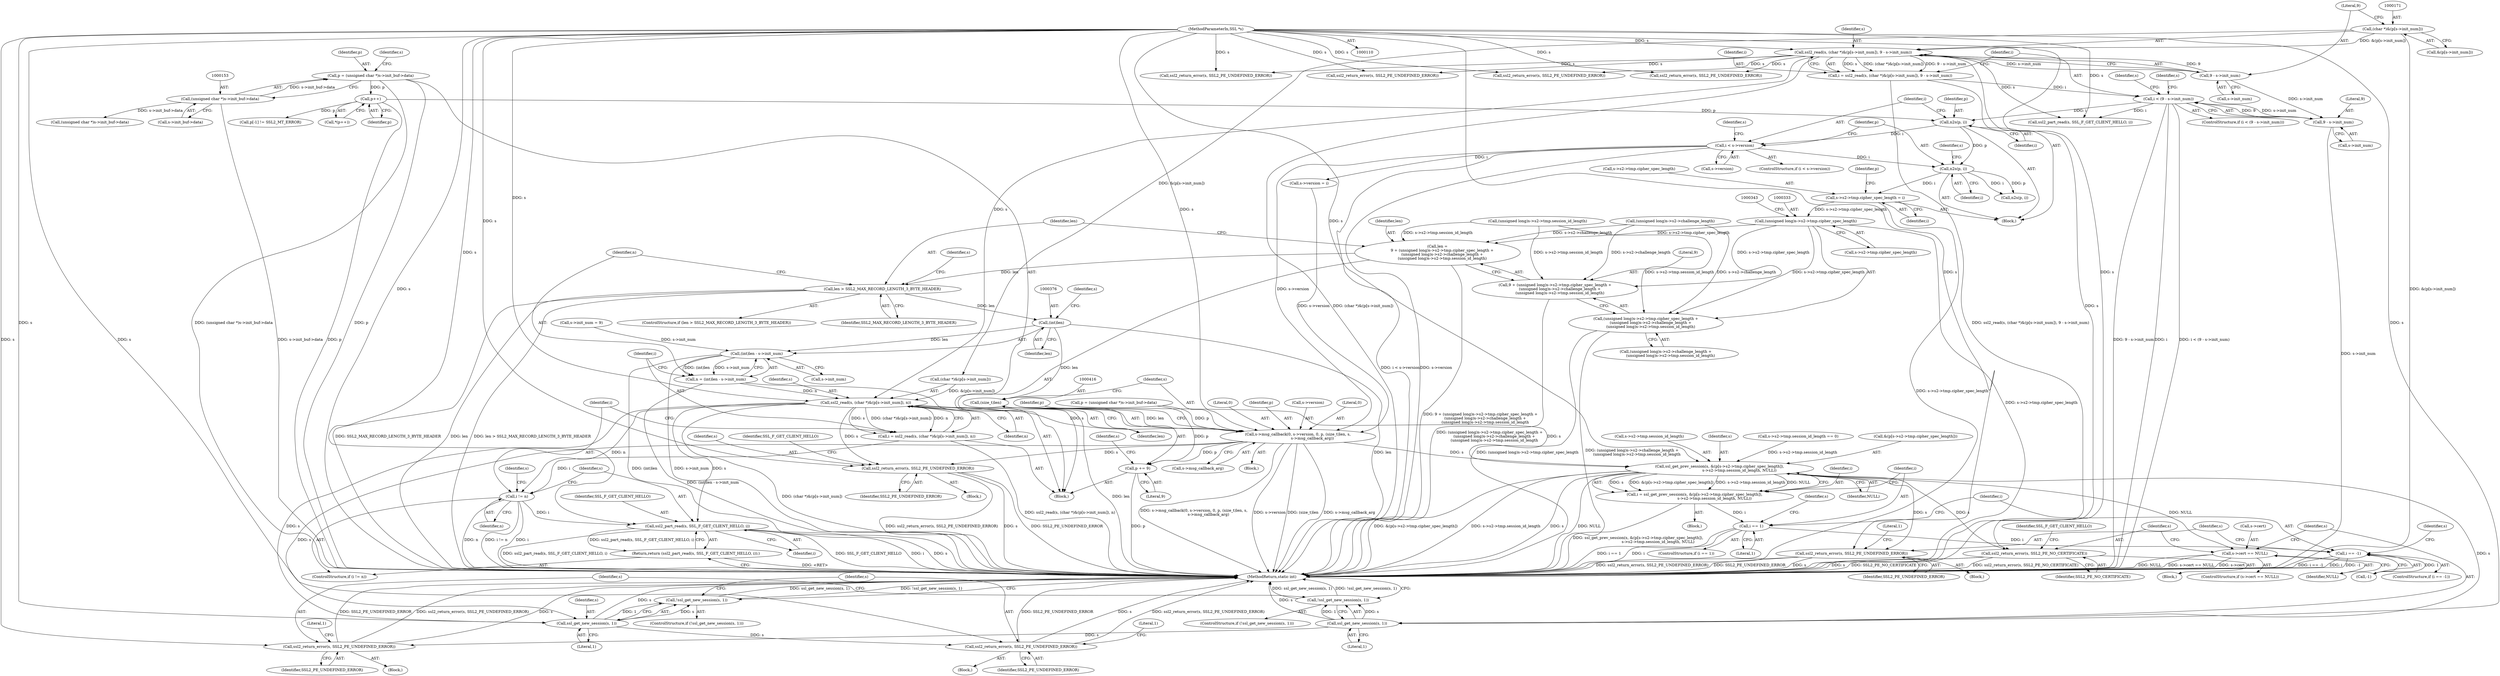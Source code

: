 digraph "0_openssl_d81a1600588b726c2bdccda7efad3cc7a87d6245@pointer" {
"1000246" [label="(Call,s->s2->tmp.cipher_spec_length = i)"];
"1000243" [label="(Call,n2s(p, i))"];
"1000229" [label="(Call,n2s(p, i))"];
"1000204" [label="(Call,p++)"];
"1000150" [label="(Call,p = (unsigned char *)s->init_buf->data)"];
"1000152" [label="(Call,(unsigned char *)s->init_buf->data)"];
"1000184" [label="(Call,i < (9 - s->init_num))"];
"1000166" [label="(Call,i = ssl2_read(s, (char *)&(p[s->init_num]), 9 - s->init_num))"];
"1000168" [label="(Call,ssl2_read(s, (char *)&(p[s->init_num]), 9 - s->init_num))"];
"1000111" [label="(MethodParameterIn,SSL *s)"];
"1000170" [label="(Call,(char *)&(p[s->init_num]))"];
"1000178" [label="(Call,9 - s->init_num)"];
"1000186" [label="(Call,9 - s->init_num)"];
"1000233" [label="(Call,i < s->version)"];
"1000332" [label="(Call,(unsigned long)s->s2->tmp.cipher_spec_length)"];
"1000327" [label="(Call,len =\n        9 + (unsigned long)s->s2->tmp.cipher_spec_length +\n        (unsigned long)s->s2->challenge_length +\n        (unsigned long)s->s2->tmp.session_id_length)"];
"1000359" [label="(Call,len > SSL2_MAX_RECORD_LENGTH_3_BYTE_HEADER)"];
"1000375" [label="(Call,(int)len)"];
"1000374" [label="(Call,(int)len - s->init_num)"];
"1000372" [label="(Call,n = (int)len - s->init_num)"];
"1000383" [label="(Call,ssl2_read(s, (char *)&(p[s->init_num]), n))"];
"1000381" [label="(Call,i = ssl2_read(s, (char *)&(p[s->init_num]), n))"];
"1000395" [label="(Call,i != n)"];
"1000399" [label="(Call,ssl2_part_read(s, SSL_F_GET_CLIENT_HELLO, i))"];
"1000398" [label="(Return,return (ssl2_part_read(s, SSL_F_GET_CLIENT_HELLO, i));)"];
"1000408" [label="(Call,s->msg_callback(0, s->version, 0, p, (size_t)len, s,\n                        s->msg_callback_arg))"];
"1000422" [label="(Call,p += 9)"];
"1000446" [label="(Call,ssl2_return_error(s, SSL2_PE_UNDEFINED_ERROR))"];
"1000468" [label="(Call,ssl_get_new_session(s, 1))"];
"1000467" [label="(Call,!ssl_get_new_session(s, 1))"];
"1000472" [label="(Call,ssl2_return_error(s, SSL2_PE_UNDEFINED_ERROR))"];
"1000482" [label="(Call,ssl_get_prev_session(s, &(p[s->s2->tmp.cipher_spec_length]),\n                                 s->s2->tmp.session_id_length, NULL))"];
"1000480" [label="(Call,i = ssl_get_prev_session(s, &(p[s->s2->tmp.cipher_spec_length]),\n                                 s->s2->tmp.session_id_length, NULL))"];
"1000503" [label="(Call,i == 1)"];
"1000514" [label="(Call,i == -1)"];
"1000519" [label="(Call,ssl2_return_error(s, SSL2_PE_UNDEFINED_ERROR))"];
"1000528" [label="(Call,s->cert == NULL)"];
"1000534" [label="(Call,ssl2_return_error(s, SSL2_PE_NO_CERTIFICATE))"];
"1000545" [label="(Call,ssl_get_new_session(s, 1))"];
"1000544" [label="(Call,!ssl_get_new_session(s, 1))"];
"1000549" [label="(Call,ssl2_return_error(s, SSL2_PE_UNDEFINED_ERROR))"];
"1000415" [label="(Call,(size_t)len)"];
"1000329" [label="(Call,9 + (unsigned long)s->s2->tmp.cipher_spec_length +\n        (unsigned long)s->s2->challenge_length +\n        (unsigned long)s->s2->tmp.session_id_length)"];
"1000331" [label="(Call,(unsigned long)s->s2->tmp.cipher_spec_length +\n        (unsigned long)s->s2->challenge_length +\n        (unsigned long)s->s2->tmp.session_id_length)"];
"1000204" [label="(Call,p++)"];
"1000393" [label="(Identifier,n)"];
"1000469" [label="(Identifier,s)"];
"1000528" [label="(Call,s->cert == NULL)"];
"1000170" [label="(Call,(char *)&(p[s->init_num]))"];
"1000504" [label="(Identifier,i)"];
"1000546" [label="(Identifier,s)"];
"1000398" [label="(Return,return (ssl2_part_read(s, SSL_F_GET_CLIENT_HELLO, i));)"];
"1000180" [label="(Call,s->init_num)"];
"1000397" [label="(Identifier,n)"];
"1000533" [label="(Block,)"];
"1000514" [label="(Call,i == -1)"];
"1000255" [label="(Call,n2s(p, i))"];
"1000409" [label="(Literal,0)"];
"1000519" [label="(Call,ssl2_return_error(s, SSL2_PE_UNDEFINED_ERROR))"];
"1000198" [label="(Identifier,s)"];
"1000304" [label="(Call,ssl2_return_error(s, SSL2_PE_UNDEFINED_ERROR))"];
"1000150" [label="(Call,p = (unsigned char *)s->init_buf->data)"];
"1000384" [label="(Identifier,s)"];
"1000419" [label="(Call,s->msg_callback_arg)"];
"1000550" [label="(Identifier,s)"];
"1000154" [label="(Call,s->init_buf->data)"];
"1000373" [label="(Identifier,n)"];
"1000536" [label="(Identifier,SSL2_PE_NO_CERTIFICATE)"];
"1000151" [label="(Identifier,p)"];
"1000375" [label="(Call,(int)len)"];
"1000256" [label="(Identifier,p)"];
"1000445" [label="(Block,)"];
"1000527" [label="(ControlStructure,if (s->cert == NULL))"];
"1000378" [label="(Call,s->init_num)"];
"1000385" [label="(Call,(char *)&(p[s->init_num]))"];
"1000479" [label="(Block,)"];
"1000424" [label="(Literal,9)"];
"1000524" [label="(Literal,1)"];
"1000551" [label="(Identifier,SSL2_PE_UNDEFINED_ERROR)"];
"1000521" [label="(Identifier,SSL2_PE_UNDEFINED_ERROR)"];
"1000543" [label="(ControlStructure,if (!ssl_get_new_session(s, 1)))"];
"1000358" [label="(ControlStructure,if (len > SSL2_MAX_RECORD_LENGTH_3_BYTE_HEADER))"];
"1000238" [label="(Call,s->version = i)"];
"1000381" [label="(Call,i = ssl2_read(s, (char *)&(p[s->init_num]), n))"];
"1000448" [label="(Identifier,SSL2_PE_UNDEFINED_ERROR)"];
"1000165" [label="(Block,)"];
"1000555" [label="(MethodReturn,static int)"];
"1000183" [label="(ControlStructure,if (i < (9 - s->init_num)))"];
"1000244" [label="(Identifier,p)"];
"1000400" [label="(Identifier,s)"];
"1000417" [label="(Identifier,len)"];
"1000193" [label="(Identifier,s)"];
"1000328" [label="(Identifier,len)"];
"1000414" [label="(Identifier,p)"];
"1000216" [label="(Call,ssl2_return_error(s, SSL2_PE_UNDEFINED_ERROR))"];
"1000431" [label="(Identifier,s)"];
"1000481" [label="(Identifier,i)"];
"1000334" [label="(Call,s->s2->tmp.cipher_spec_length)"];
"1000456" [label="(Call,s->s2->tmp.session_id_length == 0)"];
"1000407" [label="(Block,)"];
"1000422" [label="(Call,p += 9)"];
"1000402" [label="(Identifier,i)"];
"1000382" [label="(Identifier,i)"];
"1000395" [label="(Call,i != n)"];
"1000544" [label="(Call,!ssl_get_new_session(s, 1))"];
"1000167" [label="(Identifier,i)"];
"1000188" [label="(Call,s->init_num)"];
"1000415" [label="(Call,(size_t)len)"];
"1000477" [label="(Literal,1)"];
"1000423" [label="(Identifier,p)"];
"1000192" [label="(Call,ssl2_part_read(s, SSL_F_GET_CLIENT_HELLO, i))"];
"1000396" [label="(Identifier,i)"];
"1000467" [label="(Call,!ssl_get_new_session(s, 1))"];
"1000185" [label="(Identifier,i)"];
"1000548" [label="(Block,)"];
"1000408" [label="(Call,s->msg_callback(0, s->version, 0, p, (size_t)len, s,\n                        s->msg_callback_arg))"];
"1000545" [label="(Call,ssl_get_new_session(s, 1))"];
"1000501" [label="(Identifier,NULL)"];
"1000320" [label="(Call,(unsigned char *)s->init_buf->data)"];
"1000332" [label="(Call,(unsigned long)s->s2->tmp.cipher_spec_length)"];
"1000520" [label="(Identifier,s)"];
"1000331" [label="(Call,(unsigned long)s->s2->tmp.cipher_spec_length +\n        (unsigned long)s->s2->challenge_length +\n        (unsigned long)s->s2->tmp.session_id_length)"];
"1000329" [label="(Call,9 + (unsigned long)s->s2->tmp.cipher_spec_length +\n        (unsigned long)s->s2->challenge_length +\n        (unsigned long)s->s2->tmp.session_id_length)"];
"1000243" [label="(Call,n2s(p, i))"];
"1000230" [label="(Identifier,p)"];
"1000247" [label="(Call,s->s2->tmp.cipher_spec_length)"];
"1000327" [label="(Call,len =\n        9 + (unsigned long)s->s2->tmp.cipher_spec_length +\n        (unsigned long)s->s2->challenge_length +\n        (unsigned long)s->s2->tmp.session_id_length)"];
"1000166" [label="(Call,i = ssl2_read(s, (char *)&(p[s->init_num]), 9 - s->init_num))"];
"1000364" [label="(Identifier,s)"];
"1000246" [label="(Call,s->s2->tmp.cipher_spec_length = i)"];
"1000196" [label="(Call,s->init_num = 9)"];
"1000538" [label="(Identifier,SSL_F_GET_CLIENT_HELLO)"];
"1000234" [label="(Identifier,i)"];
"1000342" [label="(Call,(unsigned long)s->s2->challenge_length)"];
"1000534" [label="(Call,ssl2_return_error(s, SSL2_PE_NO_CERTIFICATE))"];
"1000361" [label="(Identifier,SSL2_MAX_RECORD_LENGTH_3_BYTE_HEADER)"];
"1000468" [label="(Call,ssl_get_new_session(s, 1))"];
"1000532" [label="(Identifier,NULL)"];
"1000179" [label="(Literal,9)"];
"1000250" [label="(Identifier,s)"];
"1000513" [label="(ControlStructure,if (i == -1))"];
"1000399" [label="(Call,ssl2_part_read(s, SSL_F_GET_CLIENT_HELLO, i))"];
"1000205" [label="(Identifier,p)"];
"1000410" [label="(Call,s->version)"];
"1000383" [label="(Call,ssl2_read(s, (char *)&(p[s->init_num]), n))"];
"1000240" [label="(Identifier,s)"];
"1000330" [label="(Literal,9)"];
"1000530" [label="(Identifier,s)"];
"1000401" [label="(Identifier,SSL_F_GET_CLIENT_HELLO)"];
"1000405" [label="(Identifier,s)"];
"1000187" [label="(Literal,9)"];
"1000162" [label="(Identifier,s)"];
"1000184" [label="(Call,i < (9 - s->init_num))"];
"1000231" [label="(Identifier,i)"];
"1000169" [label="(Identifier,s)"];
"1000374" [label="(Call,(int)len - s->init_num)"];
"1000318" [label="(Call,p = (unsigned char *)s->init_buf->data)"];
"1000233" [label="(Call,i < s->version)"];
"1000484" [label="(Call,&(p[s->s2->tmp.cipher_spec_length]))"];
"1000341" [label="(Call,(unsigned long)s->s2->challenge_length +\n        (unsigned long)s->s2->tmp.session_id_length)"];
"1000482" [label="(Call,ssl_get_prev_session(s, &(p[s->s2->tmp.cipher_spec_length]),\n                                 s->s2->tmp.session_id_length, NULL))"];
"1000450" [label="(Identifier,SSL_F_GET_CLIENT_HELLO)"];
"1000360" [label="(Identifier,len)"];
"1000473" [label="(Identifier,s)"];
"1000349" [label="(Call,(unsigned long)s->s2->tmp.session_id_length)"];
"1000471" [label="(Block,)"];
"1000418" [label="(Identifier,s)"];
"1000235" [label="(Call,s->version)"];
"1000186" [label="(Call,9 - s->init_num)"];
"1000547" [label="(Literal,1)"];
"1000232" [label="(ControlStructure,if (i < s->version))"];
"1000359" [label="(Call,len > SSL2_MAX_RECORD_LENGTH_3_BYTE_HEADER)"];
"1000535" [label="(Identifier,s)"];
"1000229" [label="(Call,n2s(p, i))"];
"1000494" [label="(Call,s->s2->tmp.session_id_length)"];
"1000554" [label="(Literal,1)"];
"1000254" [label="(Identifier,i)"];
"1000203" [label="(Call,*(p++))"];
"1000413" [label="(Literal,0)"];
"1000394" [label="(ControlStructure,if (i != n))"];
"1000446" [label="(Call,ssl2_return_error(s, SSL2_PE_UNDEFINED_ERROR))"];
"1000245" [label="(Identifier,i)"];
"1000372" [label="(Call,n = (int)len - s->init_num)"];
"1000483" [label="(Identifier,s)"];
"1000472" [label="(Call,ssl2_return_error(s, SSL2_PE_UNDEFINED_ERROR))"];
"1000516" [label="(Call,-1)"];
"1000112" [label="(Block,)"];
"1000529" [label="(Call,s->cert)"];
"1000503" [label="(Call,i == 1)"];
"1000549" [label="(Call,ssl2_return_error(s, SSL2_PE_UNDEFINED_ERROR))"];
"1000152" [label="(Call,(unsigned char *)s->init_buf->data)"];
"1000505" [label="(Literal,1)"];
"1000209" [label="(Call,p[-1] != SSL2_MT_ERROR)"];
"1000470" [label="(Literal,1)"];
"1000363" [label="(Call,ssl2_return_error(s, SSL2_PE_UNDEFINED_ERROR))"];
"1000377" [label="(Identifier,len)"];
"1000466" [label="(ControlStructure,if (!ssl_get_new_session(s, 1)))"];
"1000502" [label="(ControlStructure,if (i == 1))"];
"1000178" [label="(Call,9 - s->init_num)"];
"1000474" [label="(Identifier,SSL2_PE_UNDEFINED_ERROR)"];
"1000447" [label="(Identifier,s)"];
"1000518" [label="(Block,)"];
"1000509" [label="(Identifier,s)"];
"1000480" [label="(Call,i = ssl_get_prev_session(s, &(p[s->s2->tmp.cipher_spec_length]),\n                                 s->s2->tmp.session_id_length, NULL))"];
"1000276" [label="(Call,ssl2_return_error(s, SSL2_PE_UNDEFINED_ERROR))"];
"1000379" [label="(Identifier,s)"];
"1000515" [label="(Identifier,i)"];
"1000168" [label="(Call,ssl2_read(s, (char *)&(p[s->init_num]), 9 - s->init_num))"];
"1000111" [label="(MethodParameterIn,SSL *s)"];
"1000172" [label="(Call,&(p[s->init_num]))"];
"1000246" -> "1000165"  [label="AST: "];
"1000246" -> "1000254"  [label="CFG: "];
"1000247" -> "1000246"  [label="AST: "];
"1000254" -> "1000246"  [label="AST: "];
"1000256" -> "1000246"  [label="CFG: "];
"1000246" -> "1000555"  [label="DDG: s->s2->tmp.cipher_spec_length"];
"1000243" -> "1000246"  [label="DDG: i"];
"1000246" -> "1000332"  [label="DDG: s->s2->tmp.cipher_spec_length"];
"1000243" -> "1000165"  [label="AST: "];
"1000243" -> "1000245"  [label="CFG: "];
"1000244" -> "1000243"  [label="AST: "];
"1000245" -> "1000243"  [label="AST: "];
"1000250" -> "1000243"  [label="CFG: "];
"1000229" -> "1000243"  [label="DDG: p"];
"1000233" -> "1000243"  [label="DDG: i"];
"1000243" -> "1000255"  [label="DDG: p"];
"1000243" -> "1000255"  [label="DDG: i"];
"1000229" -> "1000165"  [label="AST: "];
"1000229" -> "1000231"  [label="CFG: "];
"1000230" -> "1000229"  [label="AST: "];
"1000231" -> "1000229"  [label="AST: "];
"1000234" -> "1000229"  [label="CFG: "];
"1000204" -> "1000229"  [label="DDG: p"];
"1000184" -> "1000229"  [label="DDG: i"];
"1000229" -> "1000233"  [label="DDG: i"];
"1000204" -> "1000203"  [label="AST: "];
"1000204" -> "1000205"  [label="CFG: "];
"1000205" -> "1000204"  [label="AST: "];
"1000203" -> "1000204"  [label="CFG: "];
"1000204" -> "1000555"  [label="DDG: p"];
"1000150" -> "1000204"  [label="DDG: p"];
"1000204" -> "1000209"  [label="DDG: p"];
"1000150" -> "1000112"  [label="AST: "];
"1000150" -> "1000152"  [label="CFG: "];
"1000151" -> "1000150"  [label="AST: "];
"1000152" -> "1000150"  [label="AST: "];
"1000162" -> "1000150"  [label="CFG: "];
"1000150" -> "1000555"  [label="DDG: p"];
"1000150" -> "1000555"  [label="DDG: (unsigned char *)s->init_buf->data"];
"1000152" -> "1000150"  [label="DDG: s->init_buf->data"];
"1000152" -> "1000154"  [label="CFG: "];
"1000153" -> "1000152"  [label="AST: "];
"1000154" -> "1000152"  [label="AST: "];
"1000152" -> "1000555"  [label="DDG: s->init_buf->data"];
"1000152" -> "1000320"  [label="DDG: s->init_buf->data"];
"1000184" -> "1000183"  [label="AST: "];
"1000184" -> "1000186"  [label="CFG: "];
"1000185" -> "1000184"  [label="AST: "];
"1000186" -> "1000184"  [label="AST: "];
"1000193" -> "1000184"  [label="CFG: "];
"1000198" -> "1000184"  [label="CFG: "];
"1000184" -> "1000555"  [label="DDG: 9 - s->init_num"];
"1000184" -> "1000555"  [label="DDG: i"];
"1000184" -> "1000555"  [label="DDG: i < (9 - s->init_num)"];
"1000166" -> "1000184"  [label="DDG: i"];
"1000186" -> "1000184"  [label="DDG: 9"];
"1000186" -> "1000184"  [label="DDG: s->init_num"];
"1000184" -> "1000192"  [label="DDG: i"];
"1000166" -> "1000165"  [label="AST: "];
"1000166" -> "1000168"  [label="CFG: "];
"1000167" -> "1000166"  [label="AST: "];
"1000168" -> "1000166"  [label="AST: "];
"1000185" -> "1000166"  [label="CFG: "];
"1000166" -> "1000555"  [label="DDG: ssl2_read(s, (char *)&(p[s->init_num]), 9 - s->init_num)"];
"1000168" -> "1000166"  [label="DDG: s"];
"1000168" -> "1000166"  [label="DDG: (char *)&(p[s->init_num])"];
"1000168" -> "1000166"  [label="DDG: 9 - s->init_num"];
"1000168" -> "1000178"  [label="CFG: "];
"1000169" -> "1000168"  [label="AST: "];
"1000170" -> "1000168"  [label="AST: "];
"1000178" -> "1000168"  [label="AST: "];
"1000168" -> "1000555"  [label="DDG: s"];
"1000168" -> "1000555"  [label="DDG: (char *)&(p[s->init_num])"];
"1000111" -> "1000168"  [label="DDG: s"];
"1000170" -> "1000168"  [label="DDG: &(p[s->init_num])"];
"1000178" -> "1000168"  [label="DDG: 9"];
"1000178" -> "1000168"  [label="DDG: s->init_num"];
"1000168" -> "1000192"  [label="DDG: s"];
"1000168" -> "1000216"  [label="DDG: s"];
"1000168" -> "1000276"  [label="DDG: s"];
"1000168" -> "1000304"  [label="DDG: s"];
"1000168" -> "1000363"  [label="DDG: s"];
"1000168" -> "1000383"  [label="DDG: s"];
"1000111" -> "1000110"  [label="AST: "];
"1000111" -> "1000555"  [label="DDG: s"];
"1000111" -> "1000192"  [label="DDG: s"];
"1000111" -> "1000216"  [label="DDG: s"];
"1000111" -> "1000276"  [label="DDG: s"];
"1000111" -> "1000304"  [label="DDG: s"];
"1000111" -> "1000363"  [label="DDG: s"];
"1000111" -> "1000383"  [label="DDG: s"];
"1000111" -> "1000399"  [label="DDG: s"];
"1000111" -> "1000408"  [label="DDG: s"];
"1000111" -> "1000446"  [label="DDG: s"];
"1000111" -> "1000468"  [label="DDG: s"];
"1000111" -> "1000472"  [label="DDG: s"];
"1000111" -> "1000482"  [label="DDG: s"];
"1000111" -> "1000519"  [label="DDG: s"];
"1000111" -> "1000534"  [label="DDG: s"];
"1000111" -> "1000545"  [label="DDG: s"];
"1000111" -> "1000549"  [label="DDG: s"];
"1000170" -> "1000172"  [label="CFG: "];
"1000171" -> "1000170"  [label="AST: "];
"1000172" -> "1000170"  [label="AST: "];
"1000179" -> "1000170"  [label="CFG: "];
"1000170" -> "1000555"  [label="DDG: &(p[s->init_num])"];
"1000170" -> "1000385"  [label="DDG: &(p[s->init_num])"];
"1000178" -> "1000180"  [label="CFG: "];
"1000179" -> "1000178"  [label="AST: "];
"1000180" -> "1000178"  [label="AST: "];
"1000178" -> "1000186"  [label="DDG: s->init_num"];
"1000186" -> "1000188"  [label="CFG: "];
"1000187" -> "1000186"  [label="AST: "];
"1000188" -> "1000186"  [label="AST: "];
"1000186" -> "1000555"  [label="DDG: s->init_num"];
"1000233" -> "1000232"  [label="AST: "];
"1000233" -> "1000235"  [label="CFG: "];
"1000234" -> "1000233"  [label="AST: "];
"1000235" -> "1000233"  [label="AST: "];
"1000240" -> "1000233"  [label="CFG: "];
"1000244" -> "1000233"  [label="CFG: "];
"1000233" -> "1000555"  [label="DDG: i < s->version"];
"1000233" -> "1000555"  [label="DDG: s->version"];
"1000233" -> "1000238"  [label="DDG: i"];
"1000233" -> "1000408"  [label="DDG: s->version"];
"1000332" -> "1000331"  [label="AST: "];
"1000332" -> "1000334"  [label="CFG: "];
"1000333" -> "1000332"  [label="AST: "];
"1000334" -> "1000332"  [label="AST: "];
"1000343" -> "1000332"  [label="CFG: "];
"1000332" -> "1000555"  [label="DDG: s->s2->tmp.cipher_spec_length"];
"1000332" -> "1000327"  [label="DDG: s->s2->tmp.cipher_spec_length"];
"1000332" -> "1000329"  [label="DDG: s->s2->tmp.cipher_spec_length"];
"1000332" -> "1000331"  [label="DDG: s->s2->tmp.cipher_spec_length"];
"1000327" -> "1000112"  [label="AST: "];
"1000327" -> "1000329"  [label="CFG: "];
"1000328" -> "1000327"  [label="AST: "];
"1000329" -> "1000327"  [label="AST: "];
"1000360" -> "1000327"  [label="CFG: "];
"1000327" -> "1000555"  [label="DDG: 9 + (unsigned long)s->s2->tmp.cipher_spec_length +\n        (unsigned long)s->s2->challenge_length +\n        (unsigned long)s->s2->tmp.session_id_length"];
"1000342" -> "1000327"  [label="DDG: s->s2->challenge_length"];
"1000349" -> "1000327"  [label="DDG: s->s2->tmp.session_id_length"];
"1000327" -> "1000359"  [label="DDG: len"];
"1000359" -> "1000358"  [label="AST: "];
"1000359" -> "1000361"  [label="CFG: "];
"1000360" -> "1000359"  [label="AST: "];
"1000361" -> "1000359"  [label="AST: "];
"1000364" -> "1000359"  [label="CFG: "];
"1000373" -> "1000359"  [label="CFG: "];
"1000359" -> "1000555"  [label="DDG: SSL2_MAX_RECORD_LENGTH_3_BYTE_HEADER"];
"1000359" -> "1000555"  [label="DDG: len"];
"1000359" -> "1000555"  [label="DDG: len > SSL2_MAX_RECORD_LENGTH_3_BYTE_HEADER"];
"1000359" -> "1000375"  [label="DDG: len"];
"1000375" -> "1000374"  [label="AST: "];
"1000375" -> "1000377"  [label="CFG: "];
"1000376" -> "1000375"  [label="AST: "];
"1000377" -> "1000375"  [label="AST: "];
"1000379" -> "1000375"  [label="CFG: "];
"1000375" -> "1000555"  [label="DDG: len"];
"1000375" -> "1000374"  [label="DDG: len"];
"1000375" -> "1000415"  [label="DDG: len"];
"1000374" -> "1000372"  [label="AST: "];
"1000374" -> "1000378"  [label="CFG: "];
"1000378" -> "1000374"  [label="AST: "];
"1000372" -> "1000374"  [label="CFG: "];
"1000374" -> "1000555"  [label="DDG: (int)len"];
"1000374" -> "1000555"  [label="DDG: s->init_num"];
"1000374" -> "1000372"  [label="DDG: (int)len"];
"1000374" -> "1000372"  [label="DDG: s->init_num"];
"1000196" -> "1000374"  [label="DDG: s->init_num"];
"1000372" -> "1000112"  [label="AST: "];
"1000373" -> "1000372"  [label="AST: "];
"1000382" -> "1000372"  [label="CFG: "];
"1000372" -> "1000555"  [label="DDG: (int)len - s->init_num"];
"1000372" -> "1000383"  [label="DDG: n"];
"1000383" -> "1000381"  [label="AST: "];
"1000383" -> "1000393"  [label="CFG: "];
"1000384" -> "1000383"  [label="AST: "];
"1000385" -> "1000383"  [label="AST: "];
"1000393" -> "1000383"  [label="AST: "];
"1000381" -> "1000383"  [label="CFG: "];
"1000383" -> "1000555"  [label="DDG: (char *)&(p[s->init_num])"];
"1000383" -> "1000381"  [label="DDG: s"];
"1000383" -> "1000381"  [label="DDG: (char *)&(p[s->init_num])"];
"1000383" -> "1000381"  [label="DDG: n"];
"1000385" -> "1000383"  [label="DDG: &(p[s->init_num])"];
"1000383" -> "1000395"  [label="DDG: n"];
"1000383" -> "1000399"  [label="DDG: s"];
"1000383" -> "1000408"  [label="DDG: s"];
"1000383" -> "1000446"  [label="DDG: s"];
"1000383" -> "1000468"  [label="DDG: s"];
"1000383" -> "1000482"  [label="DDG: s"];
"1000381" -> "1000112"  [label="AST: "];
"1000382" -> "1000381"  [label="AST: "];
"1000396" -> "1000381"  [label="CFG: "];
"1000381" -> "1000555"  [label="DDG: ssl2_read(s, (char *)&(p[s->init_num]), n)"];
"1000381" -> "1000395"  [label="DDG: i"];
"1000395" -> "1000394"  [label="AST: "];
"1000395" -> "1000397"  [label="CFG: "];
"1000396" -> "1000395"  [label="AST: "];
"1000397" -> "1000395"  [label="AST: "];
"1000400" -> "1000395"  [label="CFG: "];
"1000405" -> "1000395"  [label="CFG: "];
"1000395" -> "1000555"  [label="DDG: i"];
"1000395" -> "1000555"  [label="DDG: n"];
"1000395" -> "1000555"  [label="DDG: i != n"];
"1000395" -> "1000399"  [label="DDG: i"];
"1000399" -> "1000398"  [label="AST: "];
"1000399" -> "1000402"  [label="CFG: "];
"1000400" -> "1000399"  [label="AST: "];
"1000401" -> "1000399"  [label="AST: "];
"1000402" -> "1000399"  [label="AST: "];
"1000398" -> "1000399"  [label="CFG: "];
"1000399" -> "1000555"  [label="DDG: SSL_F_GET_CLIENT_HELLO"];
"1000399" -> "1000555"  [label="DDG: i"];
"1000399" -> "1000555"  [label="DDG: s"];
"1000399" -> "1000555"  [label="DDG: ssl2_part_read(s, SSL_F_GET_CLIENT_HELLO, i)"];
"1000399" -> "1000398"  [label="DDG: ssl2_part_read(s, SSL_F_GET_CLIENT_HELLO, i)"];
"1000398" -> "1000394"  [label="AST: "];
"1000555" -> "1000398"  [label="CFG: "];
"1000398" -> "1000555"  [label="DDG: <RET>"];
"1000408" -> "1000407"  [label="AST: "];
"1000408" -> "1000419"  [label="CFG: "];
"1000409" -> "1000408"  [label="AST: "];
"1000410" -> "1000408"  [label="AST: "];
"1000413" -> "1000408"  [label="AST: "];
"1000414" -> "1000408"  [label="AST: "];
"1000415" -> "1000408"  [label="AST: "];
"1000418" -> "1000408"  [label="AST: "];
"1000419" -> "1000408"  [label="AST: "];
"1000423" -> "1000408"  [label="CFG: "];
"1000408" -> "1000555"  [label="DDG: s->msg_callback(0, s->version, 0, p, (size_t)len, s,\n                        s->msg_callback_arg)"];
"1000408" -> "1000555"  [label="DDG: s->version"];
"1000408" -> "1000555"  [label="DDG: (size_t)len"];
"1000408" -> "1000555"  [label="DDG: s->msg_callback_arg"];
"1000238" -> "1000408"  [label="DDG: s->version"];
"1000318" -> "1000408"  [label="DDG: p"];
"1000415" -> "1000408"  [label="DDG: len"];
"1000408" -> "1000422"  [label="DDG: p"];
"1000408" -> "1000446"  [label="DDG: s"];
"1000408" -> "1000468"  [label="DDG: s"];
"1000408" -> "1000482"  [label="DDG: s"];
"1000422" -> "1000112"  [label="AST: "];
"1000422" -> "1000424"  [label="CFG: "];
"1000423" -> "1000422"  [label="AST: "];
"1000424" -> "1000422"  [label="AST: "];
"1000431" -> "1000422"  [label="CFG: "];
"1000422" -> "1000555"  [label="DDG: p"];
"1000318" -> "1000422"  [label="DDG: p"];
"1000446" -> "1000445"  [label="AST: "];
"1000446" -> "1000448"  [label="CFG: "];
"1000447" -> "1000446"  [label="AST: "];
"1000448" -> "1000446"  [label="AST: "];
"1000450" -> "1000446"  [label="CFG: "];
"1000446" -> "1000555"  [label="DDG: ssl2_return_error(s, SSL2_PE_UNDEFINED_ERROR)"];
"1000446" -> "1000555"  [label="DDG: s"];
"1000446" -> "1000555"  [label="DDG: SSL2_PE_UNDEFINED_ERROR"];
"1000468" -> "1000467"  [label="AST: "];
"1000468" -> "1000470"  [label="CFG: "];
"1000469" -> "1000468"  [label="AST: "];
"1000470" -> "1000468"  [label="AST: "];
"1000467" -> "1000468"  [label="CFG: "];
"1000468" -> "1000555"  [label="DDG: s"];
"1000468" -> "1000467"  [label="DDG: s"];
"1000468" -> "1000467"  [label="DDG: 1"];
"1000468" -> "1000472"  [label="DDG: s"];
"1000467" -> "1000466"  [label="AST: "];
"1000473" -> "1000467"  [label="CFG: "];
"1000555" -> "1000467"  [label="CFG: "];
"1000467" -> "1000555"  [label="DDG: ssl_get_new_session(s, 1)"];
"1000467" -> "1000555"  [label="DDG: !ssl_get_new_session(s, 1)"];
"1000472" -> "1000471"  [label="AST: "];
"1000472" -> "1000474"  [label="CFG: "];
"1000473" -> "1000472"  [label="AST: "];
"1000474" -> "1000472"  [label="AST: "];
"1000477" -> "1000472"  [label="CFG: "];
"1000472" -> "1000555"  [label="DDG: ssl2_return_error(s, SSL2_PE_UNDEFINED_ERROR)"];
"1000472" -> "1000555"  [label="DDG: SSL2_PE_UNDEFINED_ERROR"];
"1000472" -> "1000555"  [label="DDG: s"];
"1000482" -> "1000480"  [label="AST: "];
"1000482" -> "1000501"  [label="CFG: "];
"1000483" -> "1000482"  [label="AST: "];
"1000484" -> "1000482"  [label="AST: "];
"1000494" -> "1000482"  [label="AST: "];
"1000501" -> "1000482"  [label="AST: "];
"1000480" -> "1000482"  [label="CFG: "];
"1000482" -> "1000555"  [label="DDG: s->s2->tmp.session_id_length"];
"1000482" -> "1000555"  [label="DDG: s"];
"1000482" -> "1000555"  [label="DDG: NULL"];
"1000482" -> "1000555"  [label="DDG: &(p[s->s2->tmp.cipher_spec_length])"];
"1000482" -> "1000480"  [label="DDG: s"];
"1000482" -> "1000480"  [label="DDG: &(p[s->s2->tmp.cipher_spec_length])"];
"1000482" -> "1000480"  [label="DDG: s->s2->tmp.session_id_length"];
"1000482" -> "1000480"  [label="DDG: NULL"];
"1000456" -> "1000482"  [label="DDG: s->s2->tmp.session_id_length"];
"1000482" -> "1000519"  [label="DDG: s"];
"1000482" -> "1000528"  [label="DDG: NULL"];
"1000482" -> "1000534"  [label="DDG: s"];
"1000482" -> "1000545"  [label="DDG: s"];
"1000480" -> "1000479"  [label="AST: "];
"1000481" -> "1000480"  [label="AST: "];
"1000504" -> "1000480"  [label="CFG: "];
"1000480" -> "1000555"  [label="DDG: ssl_get_prev_session(s, &(p[s->s2->tmp.cipher_spec_length]),\n                                 s->s2->tmp.session_id_length, NULL)"];
"1000480" -> "1000503"  [label="DDG: i"];
"1000503" -> "1000502"  [label="AST: "];
"1000503" -> "1000505"  [label="CFG: "];
"1000504" -> "1000503"  [label="AST: "];
"1000505" -> "1000503"  [label="AST: "];
"1000509" -> "1000503"  [label="CFG: "];
"1000515" -> "1000503"  [label="CFG: "];
"1000503" -> "1000555"  [label="DDG: i == 1"];
"1000503" -> "1000555"  [label="DDG: i"];
"1000503" -> "1000514"  [label="DDG: i"];
"1000514" -> "1000513"  [label="AST: "];
"1000514" -> "1000516"  [label="CFG: "];
"1000515" -> "1000514"  [label="AST: "];
"1000516" -> "1000514"  [label="AST: "];
"1000520" -> "1000514"  [label="CFG: "];
"1000530" -> "1000514"  [label="CFG: "];
"1000514" -> "1000555"  [label="DDG: i == -1"];
"1000514" -> "1000555"  [label="DDG: i"];
"1000514" -> "1000555"  [label="DDG: -1"];
"1000516" -> "1000514"  [label="DDG: 1"];
"1000519" -> "1000518"  [label="AST: "];
"1000519" -> "1000521"  [label="CFG: "];
"1000520" -> "1000519"  [label="AST: "];
"1000521" -> "1000519"  [label="AST: "];
"1000524" -> "1000519"  [label="CFG: "];
"1000519" -> "1000555"  [label="DDG: s"];
"1000519" -> "1000555"  [label="DDG: ssl2_return_error(s, SSL2_PE_UNDEFINED_ERROR)"];
"1000519" -> "1000555"  [label="DDG: SSL2_PE_UNDEFINED_ERROR"];
"1000528" -> "1000527"  [label="AST: "];
"1000528" -> "1000532"  [label="CFG: "];
"1000529" -> "1000528"  [label="AST: "];
"1000532" -> "1000528"  [label="AST: "];
"1000535" -> "1000528"  [label="CFG: "];
"1000546" -> "1000528"  [label="CFG: "];
"1000528" -> "1000555"  [label="DDG: s->cert == NULL"];
"1000528" -> "1000555"  [label="DDG: s->cert"];
"1000528" -> "1000555"  [label="DDG: NULL"];
"1000534" -> "1000533"  [label="AST: "];
"1000534" -> "1000536"  [label="CFG: "];
"1000535" -> "1000534"  [label="AST: "];
"1000536" -> "1000534"  [label="AST: "];
"1000538" -> "1000534"  [label="CFG: "];
"1000534" -> "1000555"  [label="DDG: SSL2_PE_NO_CERTIFICATE"];
"1000534" -> "1000555"  [label="DDG: ssl2_return_error(s, SSL2_PE_NO_CERTIFICATE)"];
"1000534" -> "1000555"  [label="DDG: s"];
"1000545" -> "1000544"  [label="AST: "];
"1000545" -> "1000547"  [label="CFG: "];
"1000546" -> "1000545"  [label="AST: "];
"1000547" -> "1000545"  [label="AST: "];
"1000544" -> "1000545"  [label="CFG: "];
"1000545" -> "1000555"  [label="DDG: s"];
"1000545" -> "1000544"  [label="DDG: s"];
"1000545" -> "1000544"  [label="DDG: 1"];
"1000545" -> "1000549"  [label="DDG: s"];
"1000544" -> "1000543"  [label="AST: "];
"1000550" -> "1000544"  [label="CFG: "];
"1000555" -> "1000544"  [label="CFG: "];
"1000544" -> "1000555"  [label="DDG: ssl_get_new_session(s, 1)"];
"1000544" -> "1000555"  [label="DDG: !ssl_get_new_session(s, 1)"];
"1000549" -> "1000548"  [label="AST: "];
"1000549" -> "1000551"  [label="CFG: "];
"1000550" -> "1000549"  [label="AST: "];
"1000551" -> "1000549"  [label="AST: "];
"1000554" -> "1000549"  [label="CFG: "];
"1000549" -> "1000555"  [label="DDG: s"];
"1000549" -> "1000555"  [label="DDG: SSL2_PE_UNDEFINED_ERROR"];
"1000549" -> "1000555"  [label="DDG: ssl2_return_error(s, SSL2_PE_UNDEFINED_ERROR)"];
"1000415" -> "1000417"  [label="CFG: "];
"1000416" -> "1000415"  [label="AST: "];
"1000417" -> "1000415"  [label="AST: "];
"1000418" -> "1000415"  [label="CFG: "];
"1000415" -> "1000555"  [label="DDG: len"];
"1000329" -> "1000331"  [label="CFG: "];
"1000330" -> "1000329"  [label="AST: "];
"1000331" -> "1000329"  [label="AST: "];
"1000329" -> "1000555"  [label="DDG: (unsigned long)s->s2->tmp.cipher_spec_length +\n        (unsigned long)s->s2->challenge_length +\n        (unsigned long)s->s2->tmp.session_id_length"];
"1000342" -> "1000329"  [label="DDG: s->s2->challenge_length"];
"1000349" -> "1000329"  [label="DDG: s->s2->tmp.session_id_length"];
"1000331" -> "1000341"  [label="CFG: "];
"1000341" -> "1000331"  [label="AST: "];
"1000331" -> "1000555"  [label="DDG: (unsigned long)s->s2->tmp.cipher_spec_length"];
"1000331" -> "1000555"  [label="DDG: (unsigned long)s->s2->challenge_length +\n        (unsigned long)s->s2->tmp.session_id_length"];
"1000342" -> "1000331"  [label="DDG: s->s2->challenge_length"];
"1000349" -> "1000331"  [label="DDG: s->s2->tmp.session_id_length"];
}
